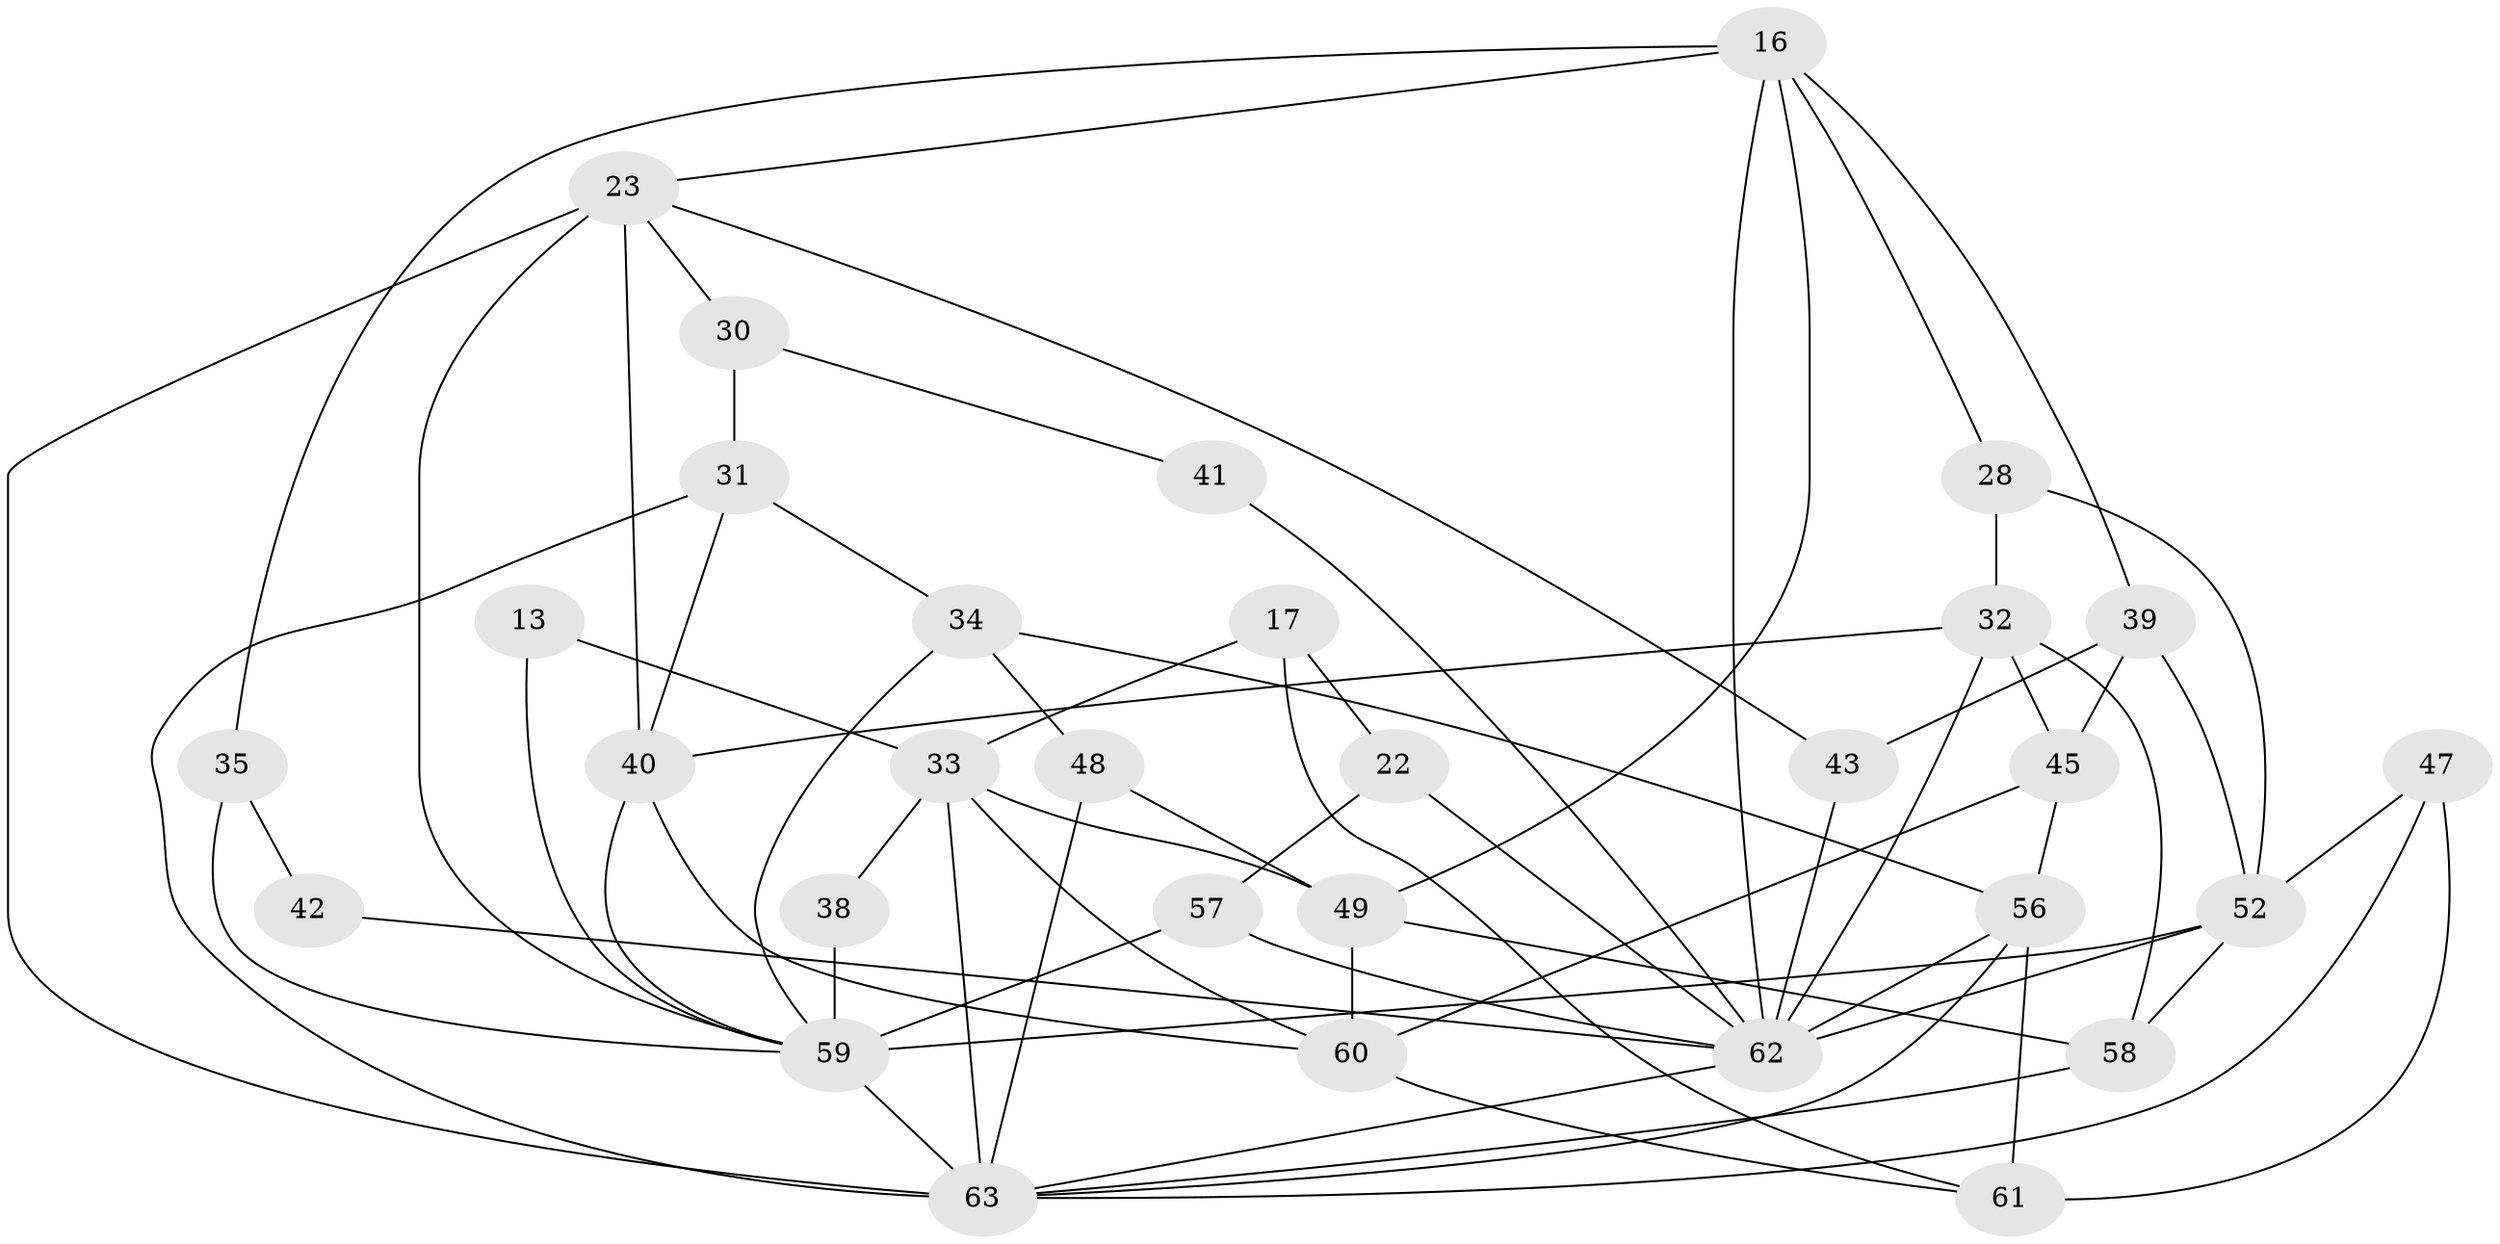 // original degree distribution, {2: 0.12698412698412698, 6: 0.1111111111111111, 4: 0.23809523809523808, 3: 0.30158730158730157, 5: 0.1746031746031746, 7: 0.031746031746031744, 8: 0.015873015873015872}
// Generated by graph-tools (version 1.1) at 2025/49/03/09/25 04:49:13]
// undirected, 31 vertices, 68 edges
graph export_dot {
graph [start="1"]
  node [color=gray90,style=filled];
  13;
  16 [super="+2"];
  17 [super="+12"];
  22;
  23 [super="+19"];
  28;
  30;
  31;
  32;
  33 [super="+4"];
  34;
  35;
  38;
  39;
  40 [super="+11"];
  41;
  42;
  43 [super="+10"];
  45;
  47 [super="+27"];
  48;
  49 [super="+20"];
  52 [super="+50+26"];
  56 [super="+25"];
  57;
  58 [super="+18"];
  59 [super="+54+36"];
  60 [super="+29"];
  61 [super="+44"];
  62 [super="+24+37+55+46"];
  63 [super="+9+53+51"];
  13 -- 59;
  13 -- 33;
  16 -- 39 [weight=2];
  16 -- 23;
  16 -- 35;
  16 -- 49 [weight=2];
  16 -- 28;
  16 -- 62 [weight=3];
  17 -- 22 [weight=2];
  17 -- 61;
  17 -- 33 [weight=2];
  22 -- 57;
  22 -- 62;
  23 -- 59 [weight=2];
  23 -- 30 [weight=2];
  23 -- 40;
  23 -- 43;
  23 -- 63 [weight=2];
  28 -- 32;
  28 -- 52;
  30 -- 31;
  30 -- 41;
  31 -- 40 [weight=2];
  31 -- 34;
  31 -- 63 [weight=2];
  32 -- 45;
  32 -- 40;
  32 -- 62;
  32 -- 58;
  33 -- 38;
  33 -- 49;
  33 -- 60;
  33 -- 63 [weight=2];
  34 -- 48;
  34 -- 56;
  34 -- 59;
  35 -- 42;
  35 -- 59;
  38 -- 59;
  39 -- 45;
  39 -- 43;
  39 -- 52 [weight=2];
  40 -- 60;
  40 -- 59;
  41 -- 62;
  42 -- 62;
  43 -- 62;
  45 -- 60 [weight=2];
  45 -- 56;
  47 -- 52;
  47 -- 61;
  47 -- 63;
  48 -- 49;
  48 -- 63;
  49 -- 60;
  49 -- 58;
  52 -- 62 [weight=3];
  52 -- 59 [weight=3];
  52 -- 58;
  56 -- 62;
  56 -- 63;
  56 -- 61 [weight=2];
  57 -- 59;
  57 -- 62;
  58 -- 63 [weight=2];
  59 -- 63 [weight=2];
  60 -- 61;
  62 -- 63 [weight=3];
}
